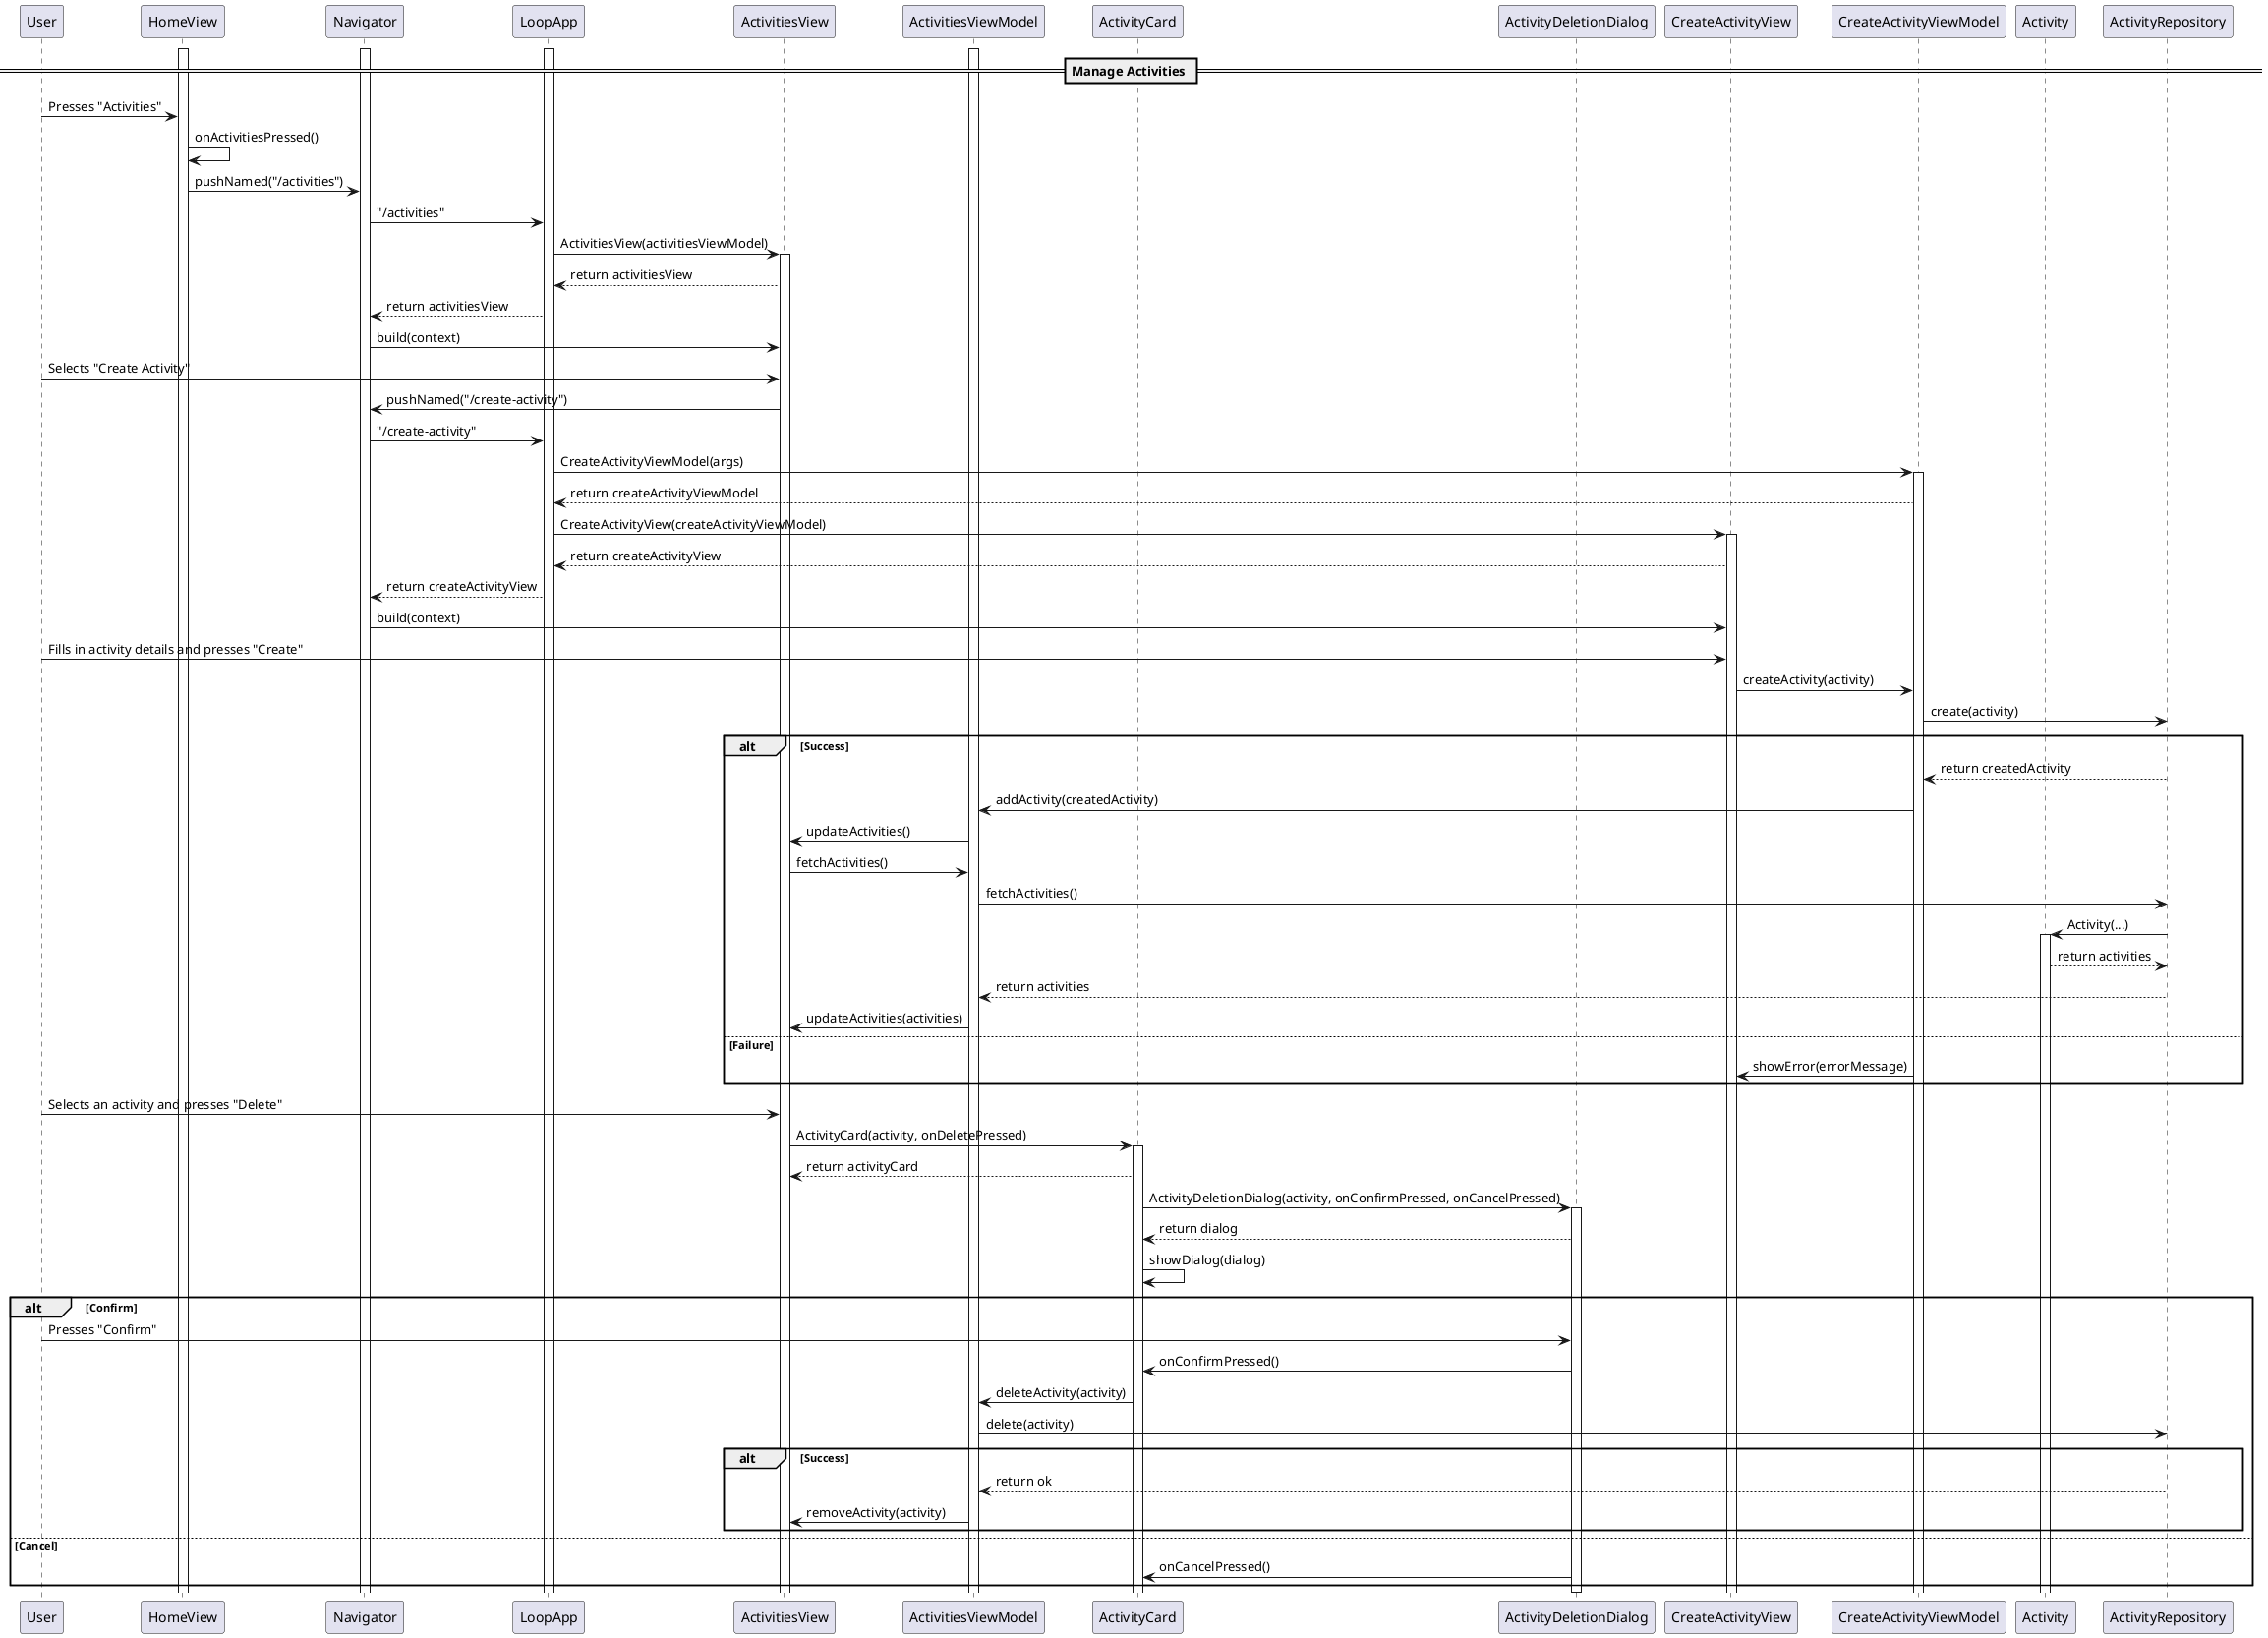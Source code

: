 @startuml

participant User
participant HomeView
participant Navigator
participant LoopApp

participant ActivitiesView
participant ActivitiesViewModel
participant ActivityCard
participant ActivityDeletionDialog

participant CreateActivityView
participant CreateActivityViewModel

participant Activity
participant ActivityRepository


activate LoopApp
activate Navigator
activate HomeView
activate ActivitiesViewModel

== Manage Activities ==
User -> HomeView: Presses "Activities"
HomeView -> HomeView: onActivitiesPressed()
HomeView -> Navigator: pushNamed("/activities")
Navigator -> LoopApp: "/activities"
LoopApp -> ActivitiesView: ActivitiesView(activitiesViewModel)
activate ActivitiesView
ActivitiesView --> LoopApp: return activitiesView
LoopApp --> Navigator: return activitiesView
Navigator -> ActivitiesView: build(context)
User -> ActivitiesView: Selects "Create Activity"
ActivitiesView -> Navigator: pushNamed("/create-activity")
Navigator -> LoopApp: "/create-activity"
LoopApp -> CreateActivityViewModel: CreateActivityViewModel(args)
activate CreateActivityViewModel
CreateActivityViewModel --> LoopApp: return createActivityViewModel
LoopApp -> CreateActivityView: CreateActivityView(createActivityViewModel)
activate CreateActivityView
CreateActivityView --> LoopApp: return createActivityView
LoopApp --> Navigator: return createActivityView
Navigator -> CreateActivityView: build(context)
User -> CreateActivityView: Fills in activity details and presses "Create"
CreateActivityView -> CreateActivityViewModel: createActivity(activity)
CreateActivityViewModel -> ActivityRepository: create(activity)
alt Success
    ActivityRepository --> CreateActivityViewModel: return createdActivity
    CreateActivityViewModel -> ActivitiesViewModel: addActivity(createdActivity)
    ActivitiesViewModel -> ActivitiesView: updateActivities()
    ActivitiesView -> ActivitiesViewModel: fetchActivities()
    ActivitiesViewModel -> ActivityRepository: fetchActivities()
    ActivityRepository -> Activity: Activity(...)
    activate Activity
    Activity --> ActivityRepository: return activities
    ActivityRepository --> ActivitiesViewModel: return activities
    ActivitiesViewModel -> ActivitiesView: updateActivities(activities)
else Failure
    CreateActivityViewModel -> CreateActivityView: showError(errorMessage)
end
User -> ActivitiesView: Selects an activity and presses "Delete"
ActivitiesView -> ActivityCard: ActivityCard(activity, onDeletePressed)
activate ActivityCard
ActivityCard --> ActivitiesView: return activityCard
ActivityCard -> ActivityDeletionDialog: ActivityDeletionDialog(activity, onConfirmPressed, onCancelPressed)
activate ActivityDeletionDialog
ActivityDeletionDialog --> ActivityCard: return dialog
ActivityCard -> ActivityCard: showDialog(dialog)
alt Confirm
User -> ActivityDeletionDialog: Presses "Confirm"
ActivityDeletionDialog -> ActivityCard: onConfirmPressed()
ActivityCard -> ActivitiesViewModel: deleteActivity(activity)
ActivitiesViewModel -> ActivityRepository: delete(activity)
alt Success
    ActivityRepository --> ActivitiesViewModel: return ok
    ActivitiesViewModel -> ActivitiesView: removeActivity(activity)
end
else Cancel
    ActivityDeletionDialog -> ActivityCard: onCancelPressed()
end
deactivate ActivityDeletionDialog




@enduml